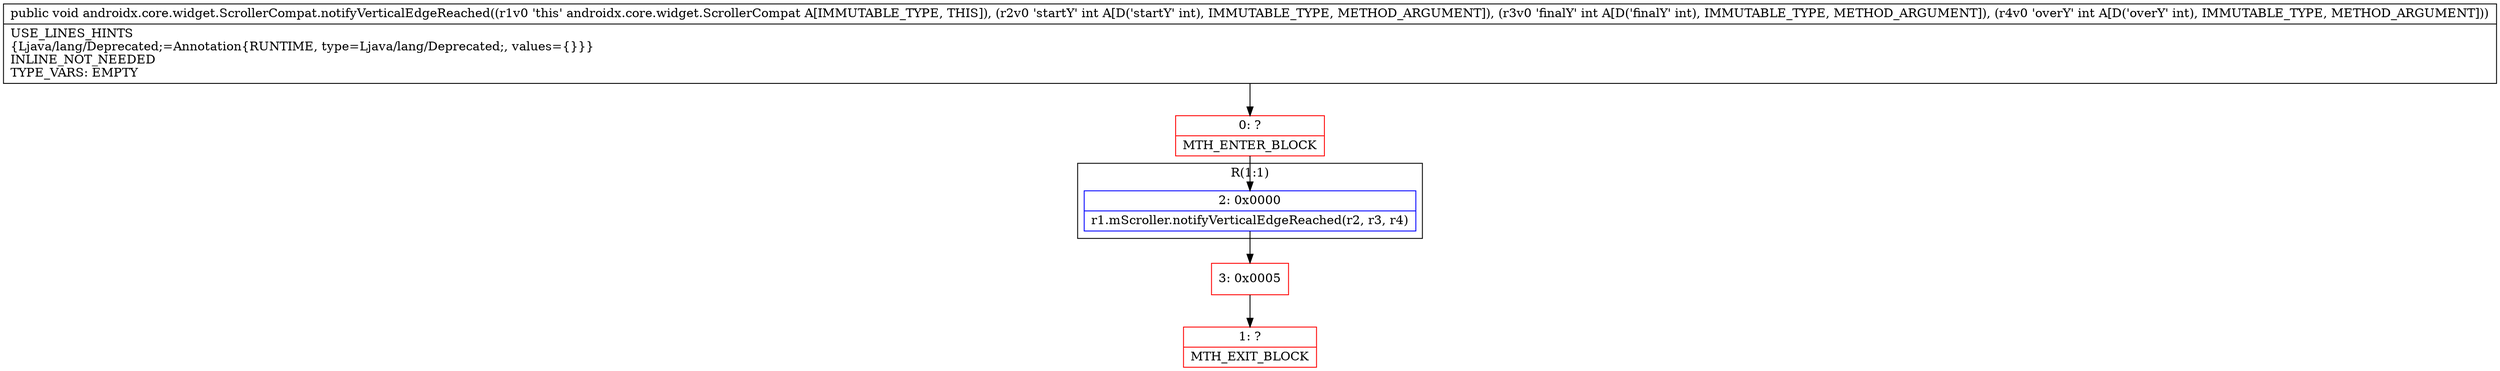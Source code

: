 digraph "CFG forandroidx.core.widget.ScrollerCompat.notifyVerticalEdgeReached(III)V" {
subgraph cluster_Region_283059537 {
label = "R(1:1)";
node [shape=record,color=blue];
Node_2 [shape=record,label="{2\:\ 0x0000|r1.mScroller.notifyVerticalEdgeReached(r2, r3, r4)\l}"];
}
Node_0 [shape=record,color=red,label="{0\:\ ?|MTH_ENTER_BLOCK\l}"];
Node_3 [shape=record,color=red,label="{3\:\ 0x0005}"];
Node_1 [shape=record,color=red,label="{1\:\ ?|MTH_EXIT_BLOCK\l}"];
MethodNode[shape=record,label="{public void androidx.core.widget.ScrollerCompat.notifyVerticalEdgeReached((r1v0 'this' androidx.core.widget.ScrollerCompat A[IMMUTABLE_TYPE, THIS]), (r2v0 'startY' int A[D('startY' int), IMMUTABLE_TYPE, METHOD_ARGUMENT]), (r3v0 'finalY' int A[D('finalY' int), IMMUTABLE_TYPE, METHOD_ARGUMENT]), (r4v0 'overY' int A[D('overY' int), IMMUTABLE_TYPE, METHOD_ARGUMENT]))  | USE_LINES_HINTS\l\{Ljava\/lang\/Deprecated;=Annotation\{RUNTIME, type=Ljava\/lang\/Deprecated;, values=\{\}\}\}\lINLINE_NOT_NEEDED\lTYPE_VARS: EMPTY\l}"];
MethodNode -> Node_0;Node_2 -> Node_3;
Node_0 -> Node_2;
Node_3 -> Node_1;
}

